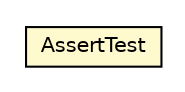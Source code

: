 #!/usr/local/bin/dot
#
# Class diagram 
# Generated by UMLGraph version R5_6_6-8-g8d7759 (http://www.umlgraph.org/)
#

digraph G {
	edge [fontname="Helvetica",fontsize=10,labelfontname="Helvetica",labelfontsize=10];
	node [fontname="Helvetica",fontsize=10,shape=plaintext];
	nodesep=0.25;
	ranksep=0.5;
	// org.dayatang.utils.AssertTest
	c14427 [label=<<table title="org.dayatang.utils.AssertTest" border="0" cellborder="1" cellspacing="0" cellpadding="2" port="p" bgcolor="lemonChiffon" href="./AssertTest.html">
		<tr><td><table border="0" cellspacing="0" cellpadding="1">
<tr><td align="center" balign="center"> AssertTest </td></tr>
		</table></td></tr>
		</table>>, URL="./AssertTest.html", fontname="Helvetica", fontcolor="black", fontsize=10.0];
}

